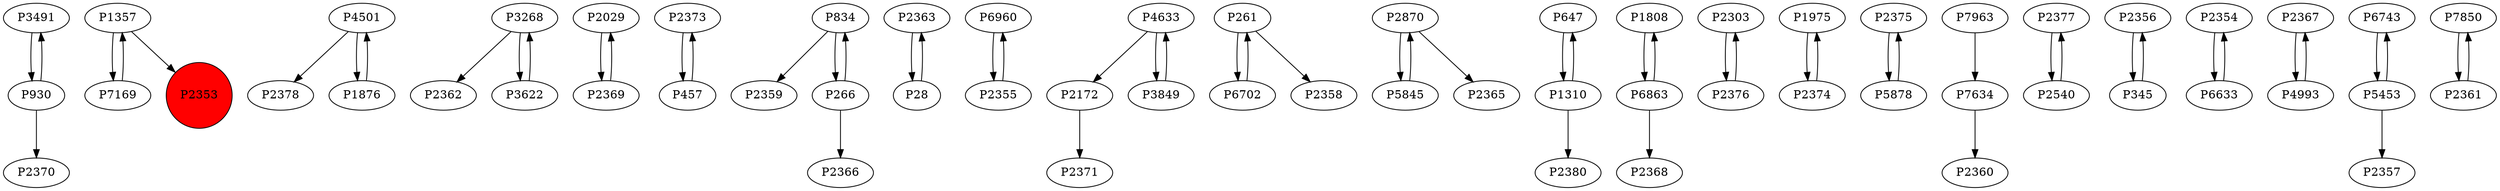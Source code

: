 digraph {
	P3491 -> P930
	P1357 -> P7169
	P4501 -> P2378
	P3268 -> P2362
	P2029 -> P2369
	P2373 -> P457
	P834 -> P2359
	P3622 -> P3268
	P7169 -> P1357
	P2363 -> P28
	P4501 -> P1876
	P6960 -> P2355
	P4633 -> P2172
	P261 -> P6702
	P3849 -> P4633
	P2172 -> P2371
	P930 -> P2370
	P2870 -> P5845
	P647 -> P1310
	P1808 -> P6863
	P1310 -> P2380
	P834 -> P266
	P1876 -> P4501
	P266 -> P2366
	P2303 -> P2376
	P1975 -> P2374
	P2375 -> P5878
	P4633 -> P3849
	P2374 -> P1975
	P7963 -> P7634
	P6863 -> P1808
	P2369 -> P2029
	P7634 -> P2360
	P2377 -> P2540
	P2356 -> P345
	P2354 -> P6633
	P2376 -> P2303
	P2367 -> P4993
	P930 -> P3491
	P6633 -> P2354
	P6743 -> P5453
	P5453 -> P2357
	P266 -> P834
	P7850 -> P2361
	P6702 -> P261
	P4993 -> P2367
	P2355 -> P6960
	P1357 -> P2353
	P5878 -> P2375
	P2361 -> P7850
	P6863 -> P2368
	P457 -> P2373
	P5845 -> P2870
	P28 -> P2363
	P345 -> P2356
	P5453 -> P6743
	P1310 -> P647
	P2540 -> P2377
	P2870 -> P2365
	P3268 -> P3622
	P261 -> P2358
	P2353 [shape=circle]
	P2353 [style=filled]
	P2353 [fillcolor=red]
}